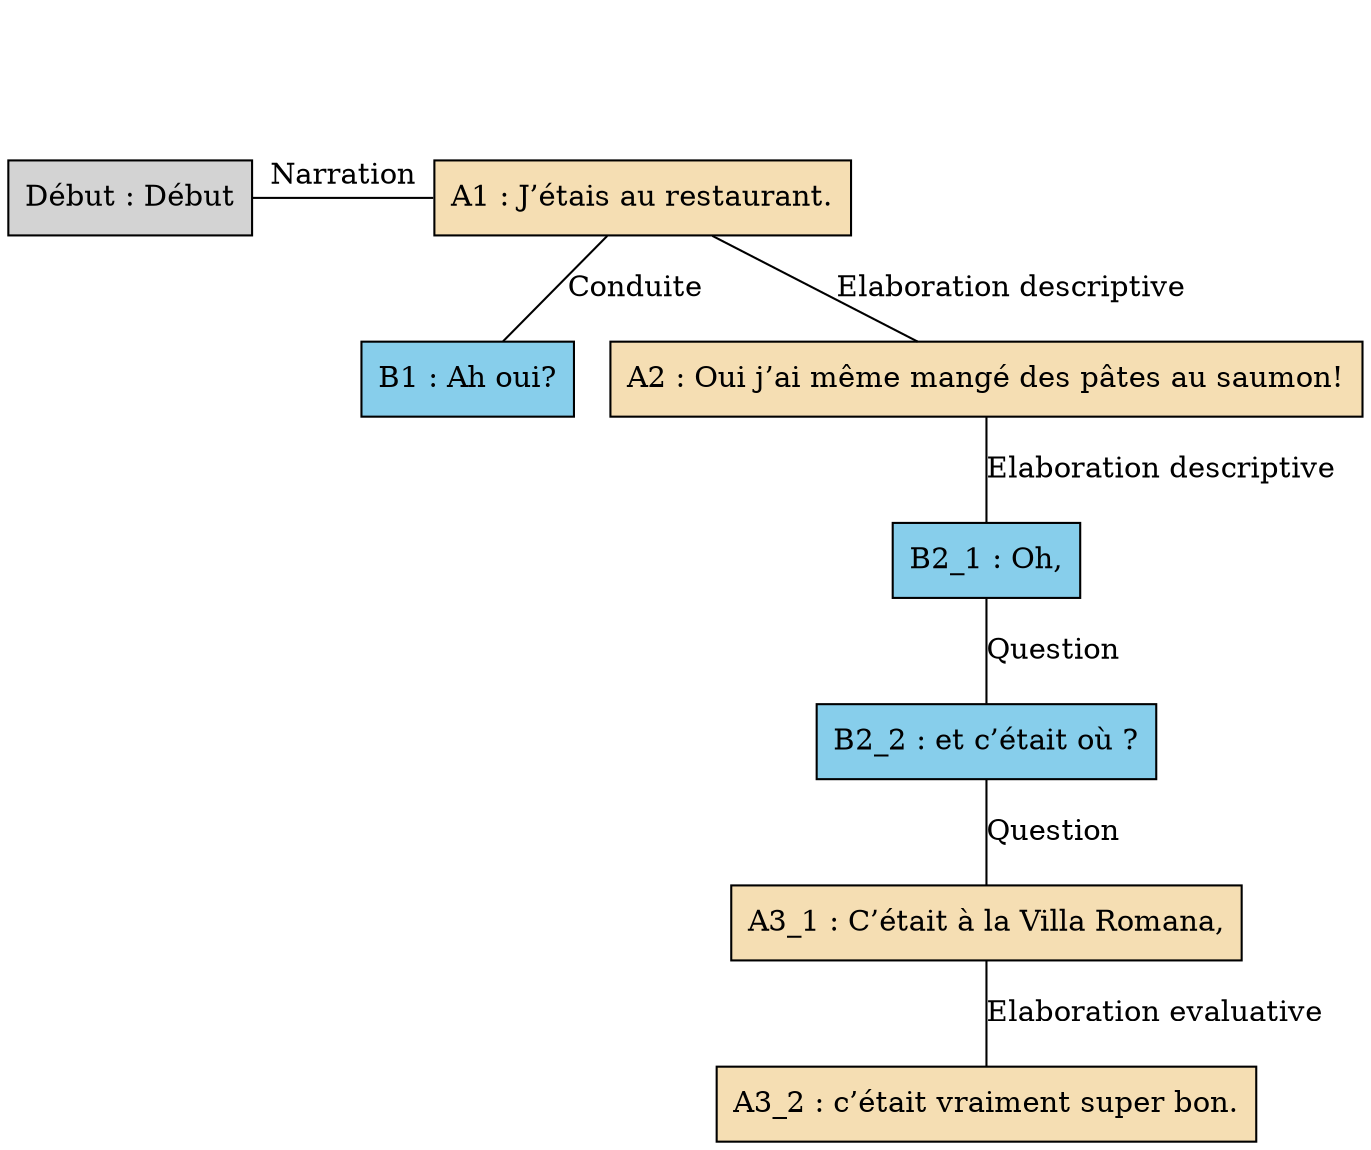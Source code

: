 digraph "Bac_a_sable_-_C09" {
	node [shape=box style=filled]
	newrank=true
	zero [style=invis]
	"Début" [label="Début : Début"]
	A1 [label="A1 : J’étais au restaurant." fillcolor=wheat]
	B1 [label="B1 : Ah oui?" fillcolor=skyblue]
	A2 [label="A2 : Oui j’ai même mangé des pâtes au saumon!" fillcolor=wheat]
	B2_1 [label="B2_1 : Oh," fillcolor=skyblue]
	B2_2 [label="B2_2 : et c’était où ?" fillcolor=skyblue]
	A3_1 [label="A3_1 : C’était à la Villa Romana," fillcolor=wheat]
	A3_2 [label="A3_2 : c’était vraiment super bon." fillcolor=wheat]
	zero -> "Début" [label="" style=invis]
	zero -> A1 [style=invis weight=1]
	"Début" -> A1 [label=Narration constraint=false dir=none]
	A1 -> B1 [label=Conduite dir=none weight=2]
	A2 -> B2_1 [label="Elaboration descriptive" dir=none weight=2]
	B2_1 -> B2_2 [label=Question dir=none weight=2]
	B2_2 -> A3_1 [label=Question dir=none weight=2]
	A3_1 -> A3_2 [label="Elaboration evaluative" dir=none weight=2]
	A1 -> A2 [label="Elaboration descriptive" dir=none weight=2]
}
